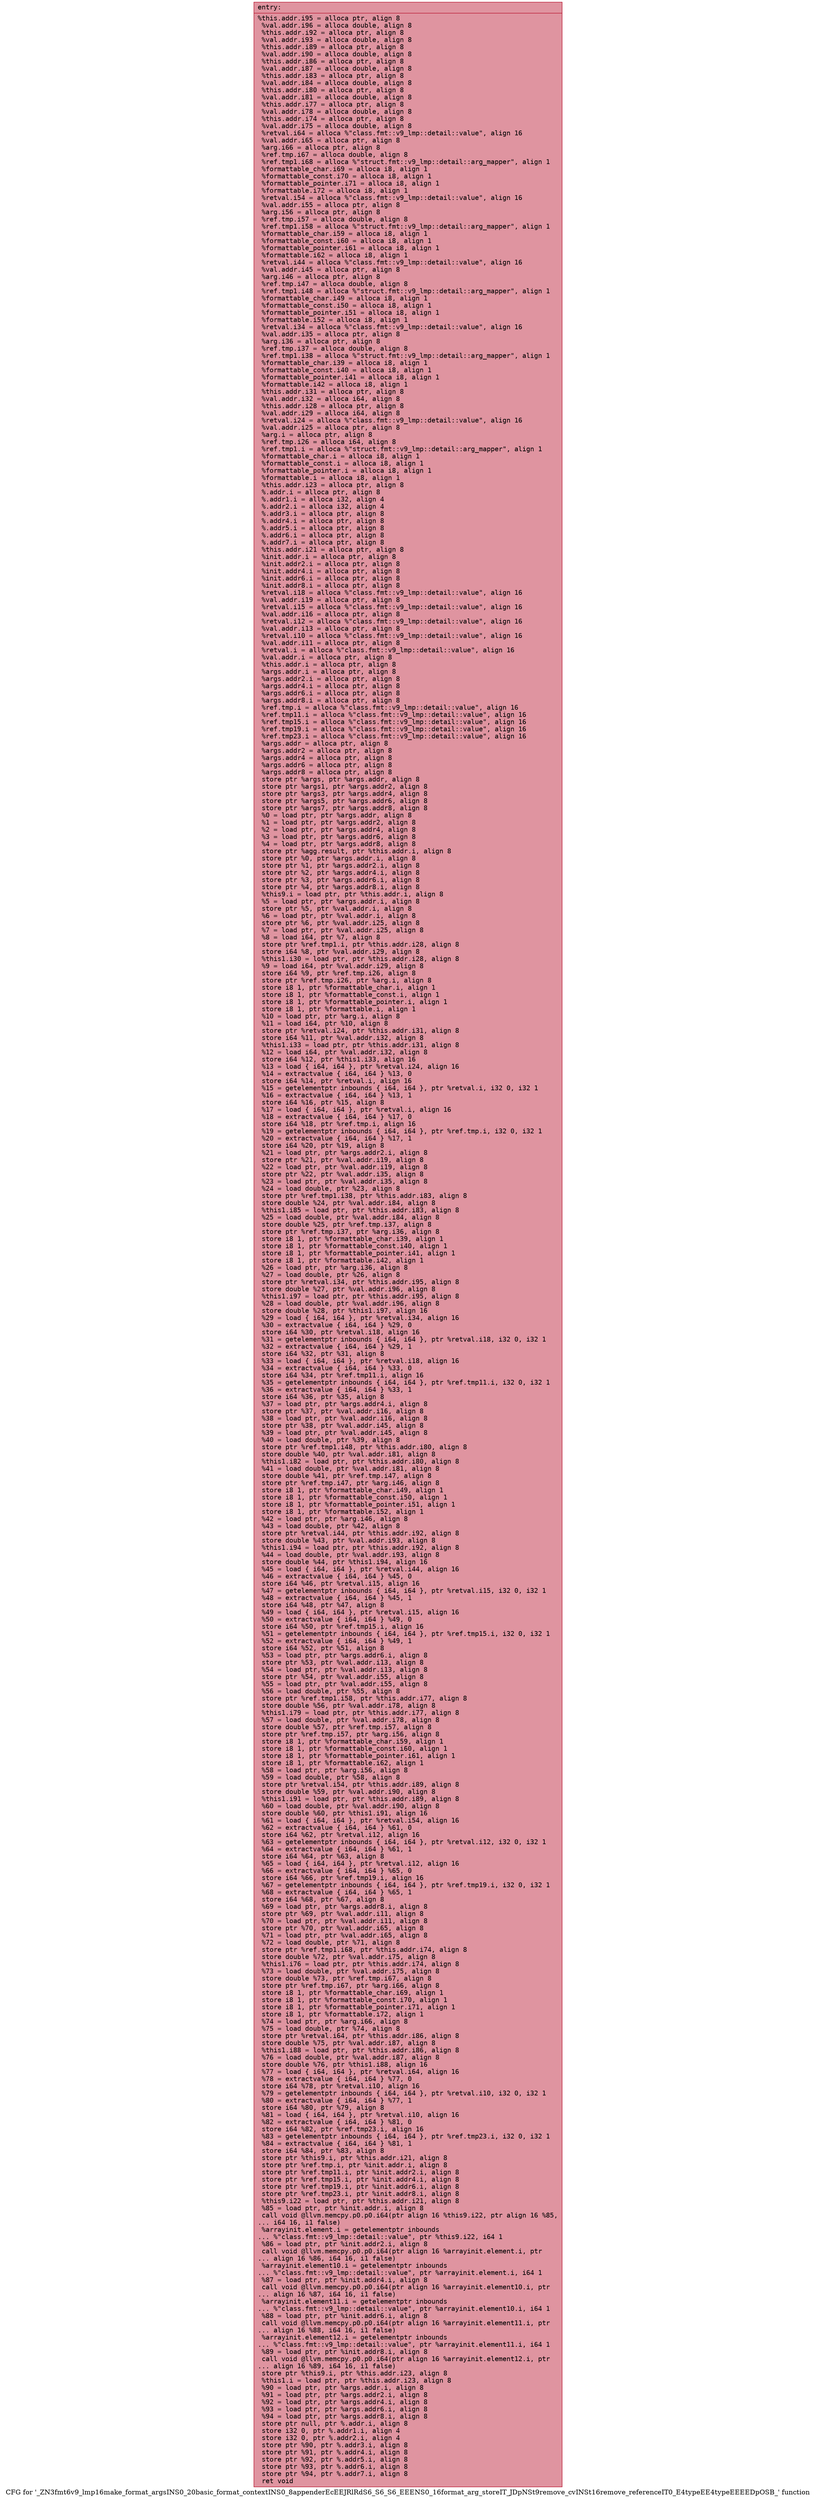 digraph "CFG for '_ZN3fmt6v9_lmp16make_format_argsINS0_20basic_format_contextINS0_8appenderEcEEJRlRdS6_S6_S6_EEENS0_16format_arg_storeIT_JDpNSt9remove_cvINSt16remove_referenceIT0_E4typeEE4typeEEEEDpOSB_' function" {
	label="CFG for '_ZN3fmt6v9_lmp16make_format_argsINS0_20basic_format_contextINS0_8appenderEcEEJRlRdS6_S6_S6_EEENS0_16format_arg_storeIT_JDpNSt9remove_cvINSt16remove_referenceIT0_E4typeEE4typeEEEEDpOSB_' function";

	Node0x562ebb935b80 [shape=record,color="#b70d28ff", style=filled, fillcolor="#b70d2870" fontname="Courier",label="{entry:\l|  %this.addr.i95 = alloca ptr, align 8\l  %val.addr.i96 = alloca double, align 8\l  %this.addr.i92 = alloca ptr, align 8\l  %val.addr.i93 = alloca double, align 8\l  %this.addr.i89 = alloca ptr, align 8\l  %val.addr.i90 = alloca double, align 8\l  %this.addr.i86 = alloca ptr, align 8\l  %val.addr.i87 = alloca double, align 8\l  %this.addr.i83 = alloca ptr, align 8\l  %val.addr.i84 = alloca double, align 8\l  %this.addr.i80 = alloca ptr, align 8\l  %val.addr.i81 = alloca double, align 8\l  %this.addr.i77 = alloca ptr, align 8\l  %val.addr.i78 = alloca double, align 8\l  %this.addr.i74 = alloca ptr, align 8\l  %val.addr.i75 = alloca double, align 8\l  %retval.i64 = alloca %\"class.fmt::v9_lmp::detail::value\", align 16\l  %val.addr.i65 = alloca ptr, align 8\l  %arg.i66 = alloca ptr, align 8\l  %ref.tmp.i67 = alloca double, align 8\l  %ref.tmp1.i68 = alloca %\"struct.fmt::v9_lmp::detail::arg_mapper\", align 1\l  %formattable_char.i69 = alloca i8, align 1\l  %formattable_const.i70 = alloca i8, align 1\l  %formattable_pointer.i71 = alloca i8, align 1\l  %formattable.i72 = alloca i8, align 1\l  %retval.i54 = alloca %\"class.fmt::v9_lmp::detail::value\", align 16\l  %val.addr.i55 = alloca ptr, align 8\l  %arg.i56 = alloca ptr, align 8\l  %ref.tmp.i57 = alloca double, align 8\l  %ref.tmp1.i58 = alloca %\"struct.fmt::v9_lmp::detail::arg_mapper\", align 1\l  %formattable_char.i59 = alloca i8, align 1\l  %formattable_const.i60 = alloca i8, align 1\l  %formattable_pointer.i61 = alloca i8, align 1\l  %formattable.i62 = alloca i8, align 1\l  %retval.i44 = alloca %\"class.fmt::v9_lmp::detail::value\", align 16\l  %val.addr.i45 = alloca ptr, align 8\l  %arg.i46 = alloca ptr, align 8\l  %ref.tmp.i47 = alloca double, align 8\l  %ref.tmp1.i48 = alloca %\"struct.fmt::v9_lmp::detail::arg_mapper\", align 1\l  %formattable_char.i49 = alloca i8, align 1\l  %formattable_const.i50 = alloca i8, align 1\l  %formattable_pointer.i51 = alloca i8, align 1\l  %formattable.i52 = alloca i8, align 1\l  %retval.i34 = alloca %\"class.fmt::v9_lmp::detail::value\", align 16\l  %val.addr.i35 = alloca ptr, align 8\l  %arg.i36 = alloca ptr, align 8\l  %ref.tmp.i37 = alloca double, align 8\l  %ref.tmp1.i38 = alloca %\"struct.fmt::v9_lmp::detail::arg_mapper\", align 1\l  %formattable_char.i39 = alloca i8, align 1\l  %formattable_const.i40 = alloca i8, align 1\l  %formattable_pointer.i41 = alloca i8, align 1\l  %formattable.i42 = alloca i8, align 1\l  %this.addr.i31 = alloca ptr, align 8\l  %val.addr.i32 = alloca i64, align 8\l  %this.addr.i28 = alloca ptr, align 8\l  %val.addr.i29 = alloca i64, align 8\l  %retval.i24 = alloca %\"class.fmt::v9_lmp::detail::value\", align 16\l  %val.addr.i25 = alloca ptr, align 8\l  %arg.i = alloca ptr, align 8\l  %ref.tmp.i26 = alloca i64, align 8\l  %ref.tmp1.i = alloca %\"struct.fmt::v9_lmp::detail::arg_mapper\", align 1\l  %formattable_char.i = alloca i8, align 1\l  %formattable_const.i = alloca i8, align 1\l  %formattable_pointer.i = alloca i8, align 1\l  %formattable.i = alloca i8, align 1\l  %this.addr.i23 = alloca ptr, align 8\l  %.addr.i = alloca ptr, align 8\l  %.addr1.i = alloca i32, align 4\l  %.addr2.i = alloca i32, align 4\l  %.addr3.i = alloca ptr, align 8\l  %.addr4.i = alloca ptr, align 8\l  %.addr5.i = alloca ptr, align 8\l  %.addr6.i = alloca ptr, align 8\l  %.addr7.i = alloca ptr, align 8\l  %this.addr.i21 = alloca ptr, align 8\l  %init.addr.i = alloca ptr, align 8\l  %init.addr2.i = alloca ptr, align 8\l  %init.addr4.i = alloca ptr, align 8\l  %init.addr6.i = alloca ptr, align 8\l  %init.addr8.i = alloca ptr, align 8\l  %retval.i18 = alloca %\"class.fmt::v9_lmp::detail::value\", align 16\l  %val.addr.i19 = alloca ptr, align 8\l  %retval.i15 = alloca %\"class.fmt::v9_lmp::detail::value\", align 16\l  %val.addr.i16 = alloca ptr, align 8\l  %retval.i12 = alloca %\"class.fmt::v9_lmp::detail::value\", align 16\l  %val.addr.i13 = alloca ptr, align 8\l  %retval.i10 = alloca %\"class.fmt::v9_lmp::detail::value\", align 16\l  %val.addr.i11 = alloca ptr, align 8\l  %retval.i = alloca %\"class.fmt::v9_lmp::detail::value\", align 16\l  %val.addr.i = alloca ptr, align 8\l  %this.addr.i = alloca ptr, align 8\l  %args.addr.i = alloca ptr, align 8\l  %args.addr2.i = alloca ptr, align 8\l  %args.addr4.i = alloca ptr, align 8\l  %args.addr6.i = alloca ptr, align 8\l  %args.addr8.i = alloca ptr, align 8\l  %ref.tmp.i = alloca %\"class.fmt::v9_lmp::detail::value\", align 16\l  %ref.tmp11.i = alloca %\"class.fmt::v9_lmp::detail::value\", align 16\l  %ref.tmp15.i = alloca %\"class.fmt::v9_lmp::detail::value\", align 16\l  %ref.tmp19.i = alloca %\"class.fmt::v9_lmp::detail::value\", align 16\l  %ref.tmp23.i = alloca %\"class.fmt::v9_lmp::detail::value\", align 16\l  %args.addr = alloca ptr, align 8\l  %args.addr2 = alloca ptr, align 8\l  %args.addr4 = alloca ptr, align 8\l  %args.addr6 = alloca ptr, align 8\l  %args.addr8 = alloca ptr, align 8\l  store ptr %args, ptr %args.addr, align 8\l  store ptr %args1, ptr %args.addr2, align 8\l  store ptr %args3, ptr %args.addr4, align 8\l  store ptr %args5, ptr %args.addr6, align 8\l  store ptr %args7, ptr %args.addr8, align 8\l  %0 = load ptr, ptr %args.addr, align 8\l  %1 = load ptr, ptr %args.addr2, align 8\l  %2 = load ptr, ptr %args.addr4, align 8\l  %3 = load ptr, ptr %args.addr6, align 8\l  %4 = load ptr, ptr %args.addr8, align 8\l  store ptr %agg.result, ptr %this.addr.i, align 8\l  store ptr %0, ptr %args.addr.i, align 8\l  store ptr %1, ptr %args.addr2.i, align 8\l  store ptr %2, ptr %args.addr4.i, align 8\l  store ptr %3, ptr %args.addr6.i, align 8\l  store ptr %4, ptr %args.addr8.i, align 8\l  %this9.i = load ptr, ptr %this.addr.i, align 8\l  %5 = load ptr, ptr %args.addr.i, align 8\l  store ptr %5, ptr %val.addr.i, align 8\l  %6 = load ptr, ptr %val.addr.i, align 8\l  store ptr %6, ptr %val.addr.i25, align 8\l  %7 = load ptr, ptr %val.addr.i25, align 8\l  %8 = load i64, ptr %7, align 8\l  store ptr %ref.tmp1.i, ptr %this.addr.i28, align 8\l  store i64 %8, ptr %val.addr.i29, align 8\l  %this1.i30 = load ptr, ptr %this.addr.i28, align 8\l  %9 = load i64, ptr %val.addr.i29, align 8\l  store i64 %9, ptr %ref.tmp.i26, align 8\l  store ptr %ref.tmp.i26, ptr %arg.i, align 8\l  store i8 1, ptr %formattable_char.i, align 1\l  store i8 1, ptr %formattable_const.i, align 1\l  store i8 1, ptr %formattable_pointer.i, align 1\l  store i8 1, ptr %formattable.i, align 1\l  %10 = load ptr, ptr %arg.i, align 8\l  %11 = load i64, ptr %10, align 8\l  store ptr %retval.i24, ptr %this.addr.i31, align 8\l  store i64 %11, ptr %val.addr.i32, align 8\l  %this1.i33 = load ptr, ptr %this.addr.i31, align 8\l  %12 = load i64, ptr %val.addr.i32, align 8\l  store i64 %12, ptr %this1.i33, align 16\l  %13 = load \{ i64, i64 \}, ptr %retval.i24, align 16\l  %14 = extractvalue \{ i64, i64 \} %13, 0\l  store i64 %14, ptr %retval.i, align 16\l  %15 = getelementptr inbounds \{ i64, i64 \}, ptr %retval.i, i32 0, i32 1\l  %16 = extractvalue \{ i64, i64 \} %13, 1\l  store i64 %16, ptr %15, align 8\l  %17 = load \{ i64, i64 \}, ptr %retval.i, align 16\l  %18 = extractvalue \{ i64, i64 \} %17, 0\l  store i64 %18, ptr %ref.tmp.i, align 16\l  %19 = getelementptr inbounds \{ i64, i64 \}, ptr %ref.tmp.i, i32 0, i32 1\l  %20 = extractvalue \{ i64, i64 \} %17, 1\l  store i64 %20, ptr %19, align 8\l  %21 = load ptr, ptr %args.addr2.i, align 8\l  store ptr %21, ptr %val.addr.i19, align 8\l  %22 = load ptr, ptr %val.addr.i19, align 8\l  store ptr %22, ptr %val.addr.i35, align 8\l  %23 = load ptr, ptr %val.addr.i35, align 8\l  %24 = load double, ptr %23, align 8\l  store ptr %ref.tmp1.i38, ptr %this.addr.i83, align 8\l  store double %24, ptr %val.addr.i84, align 8\l  %this1.i85 = load ptr, ptr %this.addr.i83, align 8\l  %25 = load double, ptr %val.addr.i84, align 8\l  store double %25, ptr %ref.tmp.i37, align 8\l  store ptr %ref.tmp.i37, ptr %arg.i36, align 8\l  store i8 1, ptr %formattable_char.i39, align 1\l  store i8 1, ptr %formattable_const.i40, align 1\l  store i8 1, ptr %formattable_pointer.i41, align 1\l  store i8 1, ptr %formattable.i42, align 1\l  %26 = load ptr, ptr %arg.i36, align 8\l  %27 = load double, ptr %26, align 8\l  store ptr %retval.i34, ptr %this.addr.i95, align 8\l  store double %27, ptr %val.addr.i96, align 8\l  %this1.i97 = load ptr, ptr %this.addr.i95, align 8\l  %28 = load double, ptr %val.addr.i96, align 8\l  store double %28, ptr %this1.i97, align 16\l  %29 = load \{ i64, i64 \}, ptr %retval.i34, align 16\l  %30 = extractvalue \{ i64, i64 \} %29, 0\l  store i64 %30, ptr %retval.i18, align 16\l  %31 = getelementptr inbounds \{ i64, i64 \}, ptr %retval.i18, i32 0, i32 1\l  %32 = extractvalue \{ i64, i64 \} %29, 1\l  store i64 %32, ptr %31, align 8\l  %33 = load \{ i64, i64 \}, ptr %retval.i18, align 16\l  %34 = extractvalue \{ i64, i64 \} %33, 0\l  store i64 %34, ptr %ref.tmp11.i, align 16\l  %35 = getelementptr inbounds \{ i64, i64 \}, ptr %ref.tmp11.i, i32 0, i32 1\l  %36 = extractvalue \{ i64, i64 \} %33, 1\l  store i64 %36, ptr %35, align 8\l  %37 = load ptr, ptr %args.addr4.i, align 8\l  store ptr %37, ptr %val.addr.i16, align 8\l  %38 = load ptr, ptr %val.addr.i16, align 8\l  store ptr %38, ptr %val.addr.i45, align 8\l  %39 = load ptr, ptr %val.addr.i45, align 8\l  %40 = load double, ptr %39, align 8\l  store ptr %ref.tmp1.i48, ptr %this.addr.i80, align 8\l  store double %40, ptr %val.addr.i81, align 8\l  %this1.i82 = load ptr, ptr %this.addr.i80, align 8\l  %41 = load double, ptr %val.addr.i81, align 8\l  store double %41, ptr %ref.tmp.i47, align 8\l  store ptr %ref.tmp.i47, ptr %arg.i46, align 8\l  store i8 1, ptr %formattable_char.i49, align 1\l  store i8 1, ptr %formattable_const.i50, align 1\l  store i8 1, ptr %formattable_pointer.i51, align 1\l  store i8 1, ptr %formattable.i52, align 1\l  %42 = load ptr, ptr %arg.i46, align 8\l  %43 = load double, ptr %42, align 8\l  store ptr %retval.i44, ptr %this.addr.i92, align 8\l  store double %43, ptr %val.addr.i93, align 8\l  %this1.i94 = load ptr, ptr %this.addr.i92, align 8\l  %44 = load double, ptr %val.addr.i93, align 8\l  store double %44, ptr %this1.i94, align 16\l  %45 = load \{ i64, i64 \}, ptr %retval.i44, align 16\l  %46 = extractvalue \{ i64, i64 \} %45, 0\l  store i64 %46, ptr %retval.i15, align 16\l  %47 = getelementptr inbounds \{ i64, i64 \}, ptr %retval.i15, i32 0, i32 1\l  %48 = extractvalue \{ i64, i64 \} %45, 1\l  store i64 %48, ptr %47, align 8\l  %49 = load \{ i64, i64 \}, ptr %retval.i15, align 16\l  %50 = extractvalue \{ i64, i64 \} %49, 0\l  store i64 %50, ptr %ref.tmp15.i, align 16\l  %51 = getelementptr inbounds \{ i64, i64 \}, ptr %ref.tmp15.i, i32 0, i32 1\l  %52 = extractvalue \{ i64, i64 \} %49, 1\l  store i64 %52, ptr %51, align 8\l  %53 = load ptr, ptr %args.addr6.i, align 8\l  store ptr %53, ptr %val.addr.i13, align 8\l  %54 = load ptr, ptr %val.addr.i13, align 8\l  store ptr %54, ptr %val.addr.i55, align 8\l  %55 = load ptr, ptr %val.addr.i55, align 8\l  %56 = load double, ptr %55, align 8\l  store ptr %ref.tmp1.i58, ptr %this.addr.i77, align 8\l  store double %56, ptr %val.addr.i78, align 8\l  %this1.i79 = load ptr, ptr %this.addr.i77, align 8\l  %57 = load double, ptr %val.addr.i78, align 8\l  store double %57, ptr %ref.tmp.i57, align 8\l  store ptr %ref.tmp.i57, ptr %arg.i56, align 8\l  store i8 1, ptr %formattable_char.i59, align 1\l  store i8 1, ptr %formattable_const.i60, align 1\l  store i8 1, ptr %formattable_pointer.i61, align 1\l  store i8 1, ptr %formattable.i62, align 1\l  %58 = load ptr, ptr %arg.i56, align 8\l  %59 = load double, ptr %58, align 8\l  store ptr %retval.i54, ptr %this.addr.i89, align 8\l  store double %59, ptr %val.addr.i90, align 8\l  %this1.i91 = load ptr, ptr %this.addr.i89, align 8\l  %60 = load double, ptr %val.addr.i90, align 8\l  store double %60, ptr %this1.i91, align 16\l  %61 = load \{ i64, i64 \}, ptr %retval.i54, align 16\l  %62 = extractvalue \{ i64, i64 \} %61, 0\l  store i64 %62, ptr %retval.i12, align 16\l  %63 = getelementptr inbounds \{ i64, i64 \}, ptr %retval.i12, i32 0, i32 1\l  %64 = extractvalue \{ i64, i64 \} %61, 1\l  store i64 %64, ptr %63, align 8\l  %65 = load \{ i64, i64 \}, ptr %retval.i12, align 16\l  %66 = extractvalue \{ i64, i64 \} %65, 0\l  store i64 %66, ptr %ref.tmp19.i, align 16\l  %67 = getelementptr inbounds \{ i64, i64 \}, ptr %ref.tmp19.i, i32 0, i32 1\l  %68 = extractvalue \{ i64, i64 \} %65, 1\l  store i64 %68, ptr %67, align 8\l  %69 = load ptr, ptr %args.addr8.i, align 8\l  store ptr %69, ptr %val.addr.i11, align 8\l  %70 = load ptr, ptr %val.addr.i11, align 8\l  store ptr %70, ptr %val.addr.i65, align 8\l  %71 = load ptr, ptr %val.addr.i65, align 8\l  %72 = load double, ptr %71, align 8\l  store ptr %ref.tmp1.i68, ptr %this.addr.i74, align 8\l  store double %72, ptr %val.addr.i75, align 8\l  %this1.i76 = load ptr, ptr %this.addr.i74, align 8\l  %73 = load double, ptr %val.addr.i75, align 8\l  store double %73, ptr %ref.tmp.i67, align 8\l  store ptr %ref.tmp.i67, ptr %arg.i66, align 8\l  store i8 1, ptr %formattable_char.i69, align 1\l  store i8 1, ptr %formattable_const.i70, align 1\l  store i8 1, ptr %formattable_pointer.i71, align 1\l  store i8 1, ptr %formattable.i72, align 1\l  %74 = load ptr, ptr %arg.i66, align 8\l  %75 = load double, ptr %74, align 8\l  store ptr %retval.i64, ptr %this.addr.i86, align 8\l  store double %75, ptr %val.addr.i87, align 8\l  %this1.i88 = load ptr, ptr %this.addr.i86, align 8\l  %76 = load double, ptr %val.addr.i87, align 8\l  store double %76, ptr %this1.i88, align 16\l  %77 = load \{ i64, i64 \}, ptr %retval.i64, align 16\l  %78 = extractvalue \{ i64, i64 \} %77, 0\l  store i64 %78, ptr %retval.i10, align 16\l  %79 = getelementptr inbounds \{ i64, i64 \}, ptr %retval.i10, i32 0, i32 1\l  %80 = extractvalue \{ i64, i64 \} %77, 1\l  store i64 %80, ptr %79, align 8\l  %81 = load \{ i64, i64 \}, ptr %retval.i10, align 16\l  %82 = extractvalue \{ i64, i64 \} %81, 0\l  store i64 %82, ptr %ref.tmp23.i, align 16\l  %83 = getelementptr inbounds \{ i64, i64 \}, ptr %ref.tmp23.i, i32 0, i32 1\l  %84 = extractvalue \{ i64, i64 \} %81, 1\l  store i64 %84, ptr %83, align 8\l  store ptr %this9.i, ptr %this.addr.i21, align 8\l  store ptr %ref.tmp.i, ptr %init.addr.i, align 8\l  store ptr %ref.tmp11.i, ptr %init.addr2.i, align 8\l  store ptr %ref.tmp15.i, ptr %init.addr4.i, align 8\l  store ptr %ref.tmp19.i, ptr %init.addr6.i, align 8\l  store ptr %ref.tmp23.i, ptr %init.addr8.i, align 8\l  %this9.i22 = load ptr, ptr %this.addr.i21, align 8\l  %85 = load ptr, ptr %init.addr.i, align 8\l  call void @llvm.memcpy.p0.p0.i64(ptr align 16 %this9.i22, ptr align 16 %85,\l... i64 16, i1 false)\l  %arrayinit.element.i = getelementptr inbounds\l... %\"class.fmt::v9_lmp::detail::value\", ptr %this9.i22, i64 1\l  %86 = load ptr, ptr %init.addr2.i, align 8\l  call void @llvm.memcpy.p0.p0.i64(ptr align 16 %arrayinit.element.i, ptr\l... align 16 %86, i64 16, i1 false)\l  %arrayinit.element10.i = getelementptr inbounds\l... %\"class.fmt::v9_lmp::detail::value\", ptr %arrayinit.element.i, i64 1\l  %87 = load ptr, ptr %init.addr4.i, align 8\l  call void @llvm.memcpy.p0.p0.i64(ptr align 16 %arrayinit.element10.i, ptr\l... align 16 %87, i64 16, i1 false)\l  %arrayinit.element11.i = getelementptr inbounds\l... %\"class.fmt::v9_lmp::detail::value\", ptr %arrayinit.element10.i, i64 1\l  %88 = load ptr, ptr %init.addr6.i, align 8\l  call void @llvm.memcpy.p0.p0.i64(ptr align 16 %arrayinit.element11.i, ptr\l... align 16 %88, i64 16, i1 false)\l  %arrayinit.element12.i = getelementptr inbounds\l... %\"class.fmt::v9_lmp::detail::value\", ptr %arrayinit.element11.i, i64 1\l  %89 = load ptr, ptr %init.addr8.i, align 8\l  call void @llvm.memcpy.p0.p0.i64(ptr align 16 %arrayinit.element12.i, ptr\l... align 16 %89, i64 16, i1 false)\l  store ptr %this9.i, ptr %this.addr.i23, align 8\l  %this1.i = load ptr, ptr %this.addr.i23, align 8\l  %90 = load ptr, ptr %args.addr.i, align 8\l  %91 = load ptr, ptr %args.addr2.i, align 8\l  %92 = load ptr, ptr %args.addr4.i, align 8\l  %93 = load ptr, ptr %args.addr6.i, align 8\l  %94 = load ptr, ptr %args.addr8.i, align 8\l  store ptr null, ptr %.addr.i, align 8\l  store i32 0, ptr %.addr1.i, align 4\l  store i32 0, ptr %.addr2.i, align 4\l  store ptr %90, ptr %.addr3.i, align 8\l  store ptr %91, ptr %.addr4.i, align 8\l  store ptr %92, ptr %.addr5.i, align 8\l  store ptr %93, ptr %.addr6.i, align 8\l  store ptr %94, ptr %.addr7.i, align 8\l  ret void\l}"];
}
